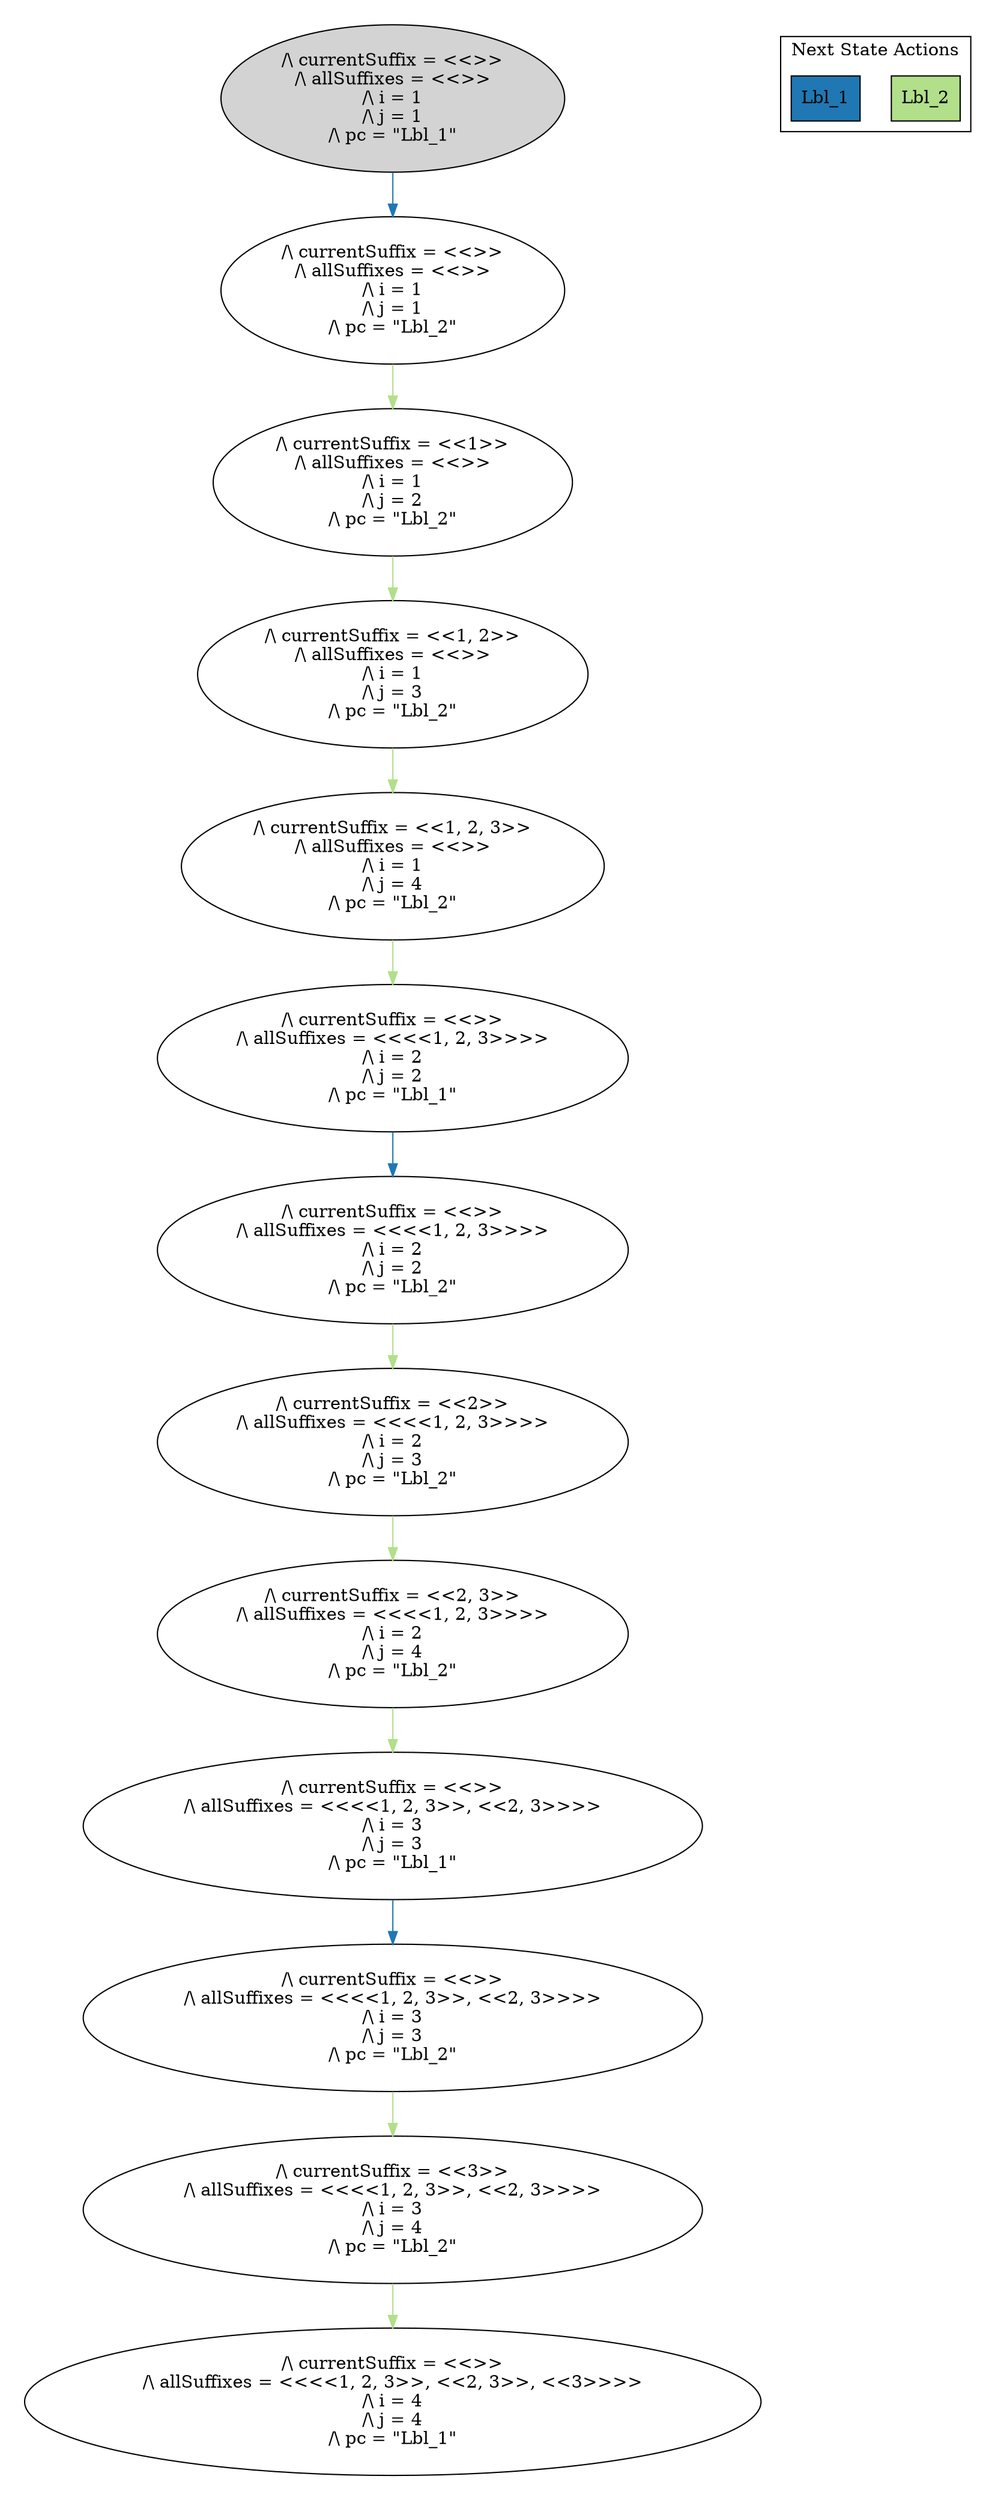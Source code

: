 strict digraph DiskGraph {
edge [colorscheme="paired12"]
nodesep=0.35;
subgraph cluster_graph {
color="white";
-9187537899567454144 [label="/\\ currentSuffix = <<>>\n/\\ allSuffixes = <<>>\n/\\ i = 1\n/\\ j = 1\n/\\ pc = \"Lbl_1\"",style = filled]
-9187537899567454144 -> -1270144539873153569 [label="",color="2",fontcolor="2"];
-1270144539873153569 [label="/\\ currentSuffix = <<>>\n/\\ allSuffixes = <<>>\n/\\ i = 1\n/\\ j = 1\n/\\ pc = \"Lbl_2\""];
-1270144539873153569 -> -5315986801596729925 [label="",color="3",fontcolor="3"];
-5315986801596729925 [label="/\\ currentSuffix = <<1>>\n/\\ allSuffixes = <<>>\n/\\ i = 1\n/\\ j = 2\n/\\ pc = \"Lbl_2\""];
-5315986801596729925 -> 4505169210220470723 [label="",color="3",fontcolor="3"];
4505169210220470723 [label="/\\ currentSuffix = <<1, 2>>\n/\\ allSuffixes = <<>>\n/\\ i = 1\n/\\ j = 3\n/\\ pc = \"Lbl_2\""];
4505169210220470723 -> -6293795959277909116 [label="",color="3",fontcolor="3"];
-6293795959277909116 [label="/\\ currentSuffix = <<1, 2, 3>>\n/\\ allSuffixes = <<>>\n/\\ i = 1\n/\\ j = 4\n/\\ pc = \"Lbl_2\""];
-6293795959277909116 -> 1457500335495748659 [label="",color="3",fontcolor="3"];
1457500335495748659 [label="/\\ currentSuffix = <<>>\n/\\ allSuffixes = <<<<1, 2, 3>>>>\n/\\ i = 2\n/\\ j = 2\n/\\ pc = \"Lbl_1\""];
1457500335495748659 -> 8798573955265730988 [label="",color="2",fontcolor="2"];
8798573955265730988 [label="/\\ currentSuffix = <<>>\n/\\ allSuffixes = <<<<1, 2, 3>>>>\n/\\ i = 2\n/\\ j = 2\n/\\ pc = \"Lbl_2\""];
8798573955265730988 -> -8412782576232877401 [label="",color="3",fontcolor="3"];
-8412782576232877401 [label="/\\ currentSuffix = <<2>>\n/\\ allSuffixes = <<<<1, 2, 3>>>>\n/\\ i = 2\n/\\ j = 3\n/\\ pc = \"Lbl_2\""];
-8412782576232877401 -> 5507188439699068832 [label="",color="3",fontcolor="3"];
5507188439699068832 [label="/\\ currentSuffix = <<2, 3>>\n/\\ allSuffixes = <<<<1, 2, 3>>>>\n/\\ i = 2\n/\\ j = 4\n/\\ pc = \"Lbl_2\""];
5507188439699068832 -> -6812754295492089467 [label="",color="3",fontcolor="3"];
-6812754295492089467 [label="/\\ currentSuffix = <<>>\n/\\ allSuffixes = <<<<1, 2, 3>>, <<2, 3>>>>\n/\\ i = 3\n/\\ j = 3\n/\\ pc = \"Lbl_1\""];
-6812754295492089467 -> -3506904842334376934 [label="",color="2",fontcolor="2"];
-3506904842334376934 [label="/\\ currentSuffix = <<>>\n/\\ allSuffixes = <<<<1, 2, 3>>, <<2, 3>>>>\n/\\ i = 3\n/\\ j = 3\n/\\ pc = \"Lbl_2\""];
-3506904842334376934 -> 938643645307146327 [label="",color="3",fontcolor="3"];
938643645307146327 [label="/\\ currentSuffix = <<3>>\n/\\ allSuffixes = <<<<1, 2, 3>>, <<2, 3>>>>\n/\\ i = 3\n/\\ j = 4\n/\\ pc = \"Lbl_2\""];
938643645307146327 -> 7587208314042679097 [label="",color="3",fontcolor="3"];
7587208314042679097 [label="/\\ currentSuffix = <<>>\n/\\ allSuffixes = <<<<1, 2, 3>>, <<2, 3>>, <<3>>>>\n/\\ i = 4\n/\\ j = 4\n/\\ pc = \"Lbl_1\""];
{rank = same; -9187537899567454144;}
{rank = same; -1270144539873153569;}
{rank = same; -5315986801596729925;}
{rank = same; 4505169210220470723;}
{rank = same; -6293795959277909116;}
{rank = same; 1457500335495748659;}
{rank = same; 8798573955265730988;}
{rank = same; -8412782576232877401;}
{rank = same; 5507188439699068832;}
{rank = same; -6812754295492089467;}
{rank = same; -3506904842334376934;}
{rank = same; 938643645307146327;}
}
subgraph cluster_legend {graph[style=bold];label = "Next State Actions" style="solid"
node [ labeljust="l",colorscheme="paired12",style=filled,shape=record ]
Lbl_2 [label="Lbl_2",fillcolor=3]
Lbl_1 [label="Lbl_1",fillcolor=2]
}}